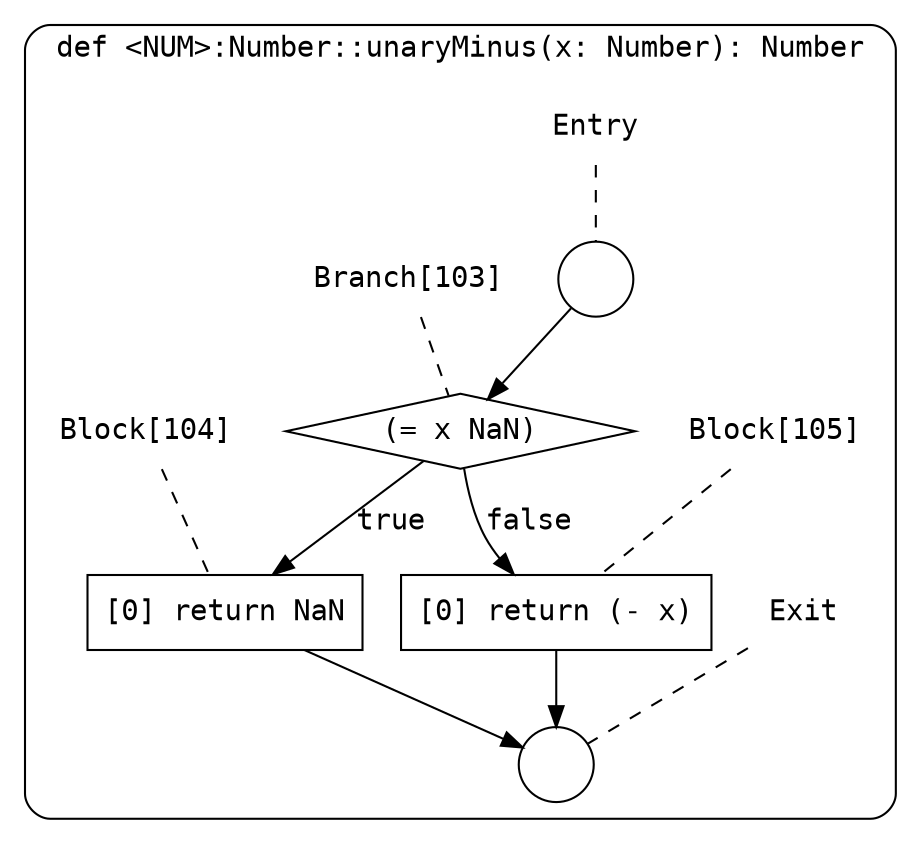 digraph {
  graph [fontname = "Consolas"]
  node [fontname = "Consolas"]
  edge [fontname = "Consolas"]
  subgraph cluster12 {
    label = "def <NUM>:Number::unaryMinus(x: Number): Number"
    style = rounded
    cluster12_entry_name [shape=none, label=<<font color="black">Entry</font>>]
    cluster12_entry_name -> cluster12_entry [arrowhead=none, color="black", style=dashed]
    cluster12_entry [shape=circle label=" " color="black" fillcolor="white" style=filled]
    cluster12_entry -> node103 [color="black"]
    cluster12_exit_name [shape=none, label=<<font color="black">Exit</font>>]
    cluster12_exit_name -> cluster12_exit [arrowhead=none, color="black", style=dashed]
    cluster12_exit [shape=circle label=" " color="black" fillcolor="white" style=filled]
    node103_name [shape=none, label=<<font color="black">Branch[103]</font>>]
    node103_name -> node103 [arrowhead=none, color="black", style=dashed]
    node103 [shape=diamond, label=<<font color="black">(= x NaN)</font>> color="black" fillcolor="white", style=filled]
    node103 -> node104 [label=<<font color="black">true</font>> color="black"]
    node103 -> node105 [label=<<font color="black">false</font>> color="black"]
    node104_name [shape=none, label=<<font color="black">Block[104]</font>>]
    node104_name -> node104 [arrowhead=none, color="black", style=dashed]
    node104 [shape=box, label=<<font color="black">[0] return NaN<BR ALIGN="LEFT"/></font>> color="black" fillcolor="white", style=filled]
    node104 -> cluster12_exit [color="black"]
    node105_name [shape=none, label=<<font color="black">Block[105]</font>>]
    node105_name -> node105 [arrowhead=none, color="black", style=dashed]
    node105 [shape=box, label=<<font color="black">[0] return (- x)<BR ALIGN="LEFT"/></font>> color="black" fillcolor="white", style=filled]
    node105 -> cluster12_exit [color="black"]
  }
}